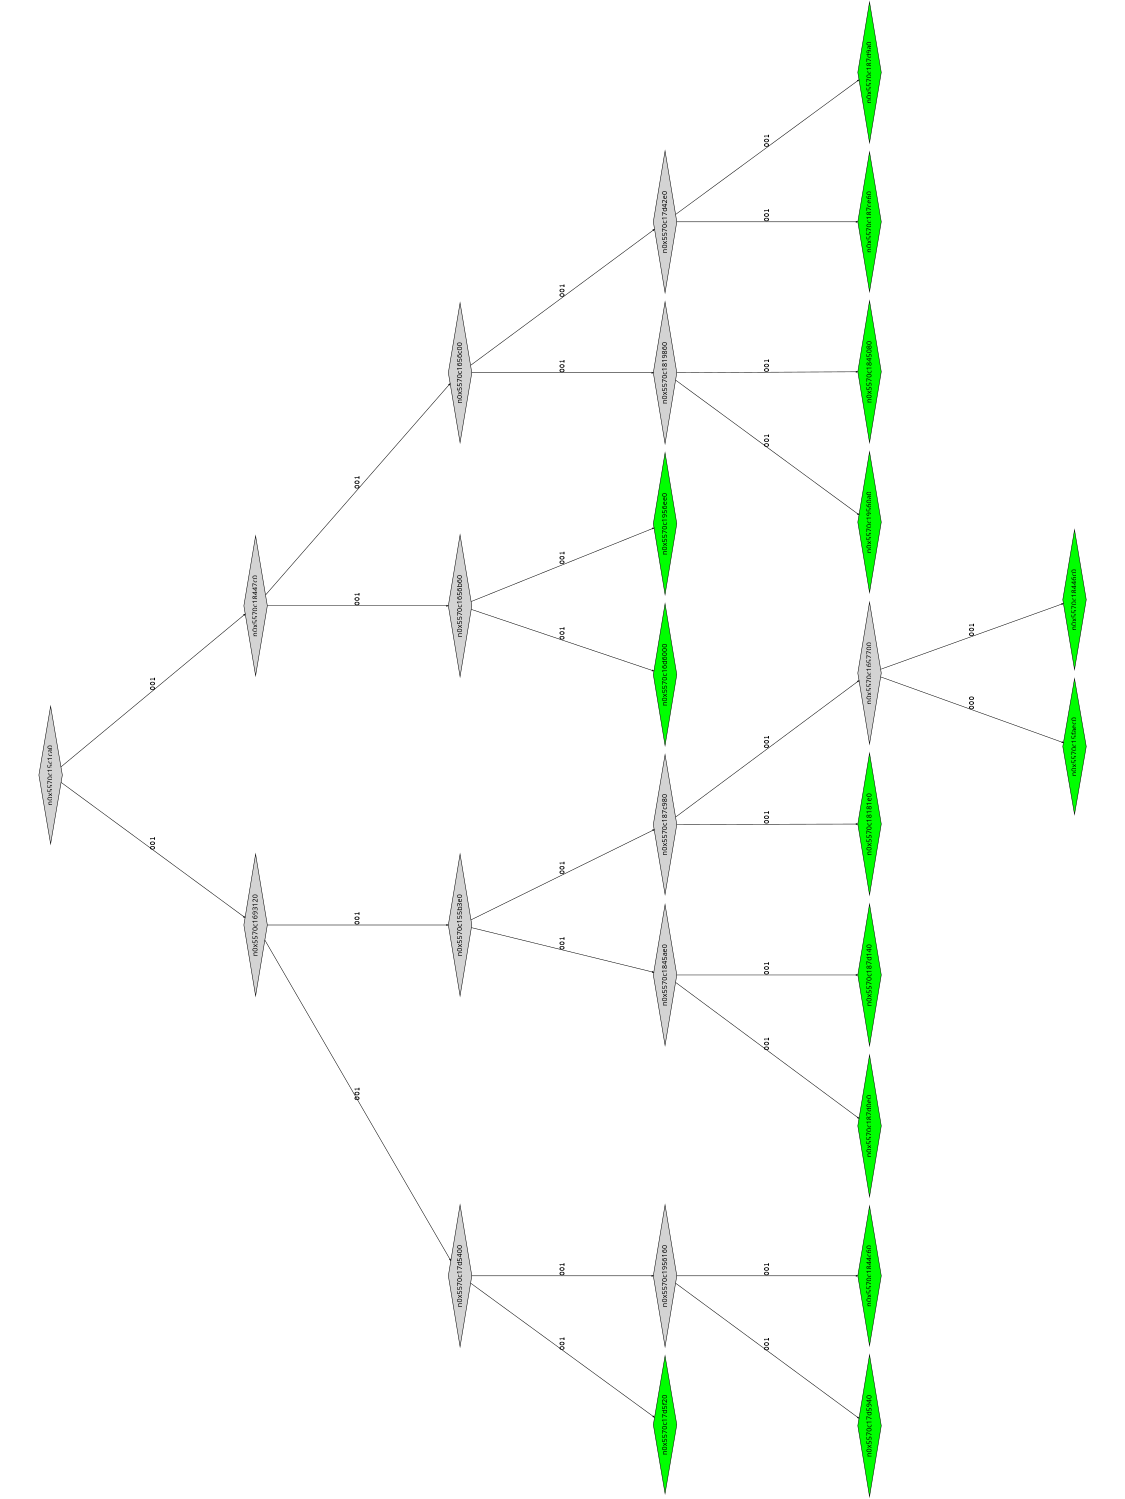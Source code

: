 digraph G {
	size="10,7.5";
	ratio=fill;
	rotate=90;
	center = "true";
	node [style="filled",width=.1,height=.1,fontname="Terminus"]
	edge [arrowsize=.3]
	n0x5570c15c1ca0 [shape=diamond];
	n0x5570c15c1ca0 -> n0x5570c1693120 [label=001];
	n0x5570c15c1ca0 -> n0x5570c18447c0 [label=001];
	n0x5570c18447c0 [shape=diamond];
	n0x5570c18447c0 -> n0x5570c1656b60 [label=001];
	n0x5570c18447c0 -> n0x5570c1656c00 [label=001];
	n0x5570c1656c00 [shape=diamond];
	n0x5570c1656c00 -> n0x5570c1819860 [label=001];
	n0x5570c1656c00 -> n0x5570c17d42e0 [label=001];
	n0x5570c17d42e0 [shape=diamond];
	n0x5570c17d42e0 -> n0x5570c187ce60 [label=001];
	n0x5570c17d42e0 -> n0x5570c187d9a0 [label=001];
	n0x5570c187d9a0 [shape=diamond,fillcolor=green];
	n0x5570c187ce60 [shape=diamond,fillcolor=green];
	n0x5570c1819860 [shape=diamond];
	n0x5570c1819860 -> n0x5570c19560a0 [label=001];
	n0x5570c1819860 -> n0x5570c1845080 [label=001];
	n0x5570c1845080 [shape=diamond,fillcolor=green];
	n0x5570c19560a0 [shape=diamond,fillcolor=green];
	n0x5570c1656b60 [shape=diamond];
	n0x5570c1656b60 -> n0x5570c16d6000 [label=001];
	n0x5570c1656b60 -> n0x5570c1956ee0 [label=001];
	n0x5570c1956ee0 [shape=diamond,fillcolor=green];
	n0x5570c16d6000 [shape=diamond,fillcolor=green];
	n0x5570c1693120 [shape=diamond];
	n0x5570c1693120 -> n0x5570c17d5400 [label=001];
	n0x5570c1693120 -> n0x5570c155b3e0 [label=001];
	n0x5570c155b3e0 [shape=diamond];
	n0x5570c155b3e0 -> n0x5570c1845ae0 [label=001];
	n0x5570c155b3e0 -> n0x5570c187c980 [label=001];
	n0x5570c187c980 [shape=diamond];
	n0x5570c187c980 -> n0x5570c18181e0 [label=001];
	n0x5570c187c980 -> n0x5570c1657700 [label=001];
	n0x5570c1657700 [shape=diamond];
	n0x5570c1657700 -> n0x5570c15faec0 [label=000];
	n0x5570c1657700 -> n0x5570c18446c0 [label=001];
	n0x5570c18446c0 [shape=diamond,fillcolor=green];
	n0x5570c15faec0 [shape=diamond,fillcolor=green];
	n0x5570c18181e0 [shape=diamond,fillcolor=green];
	n0x5570c1845ae0 [shape=diamond];
	n0x5570c1845ae0 -> n0x5570c187d0e0 [label=001];
	n0x5570c1845ae0 -> n0x5570c187d140 [label=001];
	n0x5570c187d140 [shape=diamond,fillcolor=green];
	n0x5570c187d0e0 [shape=diamond,fillcolor=green];
	n0x5570c17d5400 [shape=diamond];
	n0x5570c17d5400 -> n0x5570c17d5f20 [label=001];
	n0x5570c17d5400 -> n0x5570c1956160 [label=001];
	n0x5570c1956160 [shape=diamond];
	n0x5570c1956160 -> n0x5570c17d5940 [label=001];
	n0x5570c1956160 -> n0x5570c1844c60 [label=001];
	n0x5570c1844c60 [shape=diamond,fillcolor=green];
	n0x5570c17d5940 [shape=diamond,fillcolor=green];
	n0x5570c17d5f20 [shape=diamond,fillcolor=green];
}
